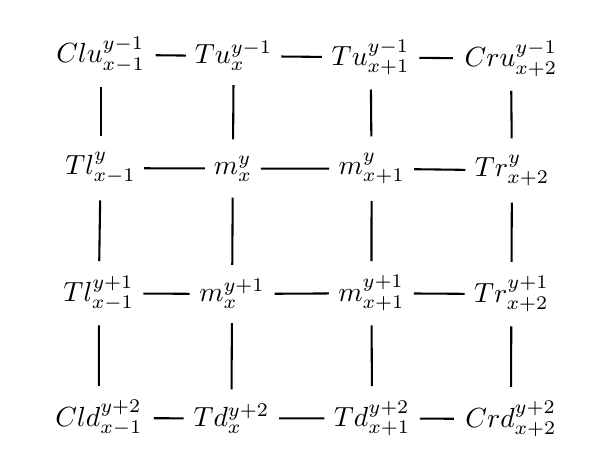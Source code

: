 \vspace{1cm}

\tikzset{every picture/.style={line width=0.75pt}} %set default line width to 0.75pt        

\begin{tikzpicture}[x=0.75pt,y=0.75pt,yscale=-1,xscale=1]
%uncomment if require: \path (0,503); %set diagram left start at 0, and has height of 503

% Text Node
\draw (187.37,86.03) node   {$m^{y}_{x+1}$};
% Text Node
\draw (120.53,85.97) node   {$m^{y}_{x}$};
% Text Node
\draw (120.13,146.43) node   {$m^{y+1}_{x}$};
% Text Node
\draw (187.27,146.03) node   {$m^{y+1}_{x+1}$};
% Text Node
\draw (120.9,31.8) node   {$Tu^{y-1}_{x}$};
% Text Node
\draw (186.9,32.4) node   {$Tu^{y-1}_{x+1}$};
% Text Node
\draw (187.6,206.3) node   {$Td^{y+2}_{x+1}$};
% Text Node
\draw (119.8,206.4) node   {$Td^{y+2}_{x}$};
% Text Node
\draw (255,86.9) node   {$Tr^{y}_{x+2}$};
% Text Node
\draw (254.7,146.5) node   {$Tr^{y+1}_{x+2}$};
% Text Node
\draw (56.8,85.8) node   {$Tl^{y}_{x-1}$};
% Text Node
\draw (55.9,146.1) node   {$Tl^{y+1}_{x-1}$};
% Text Node
\draw (56.8,31.1) node   {$Clu^{y-1}_{x-1}$};
% Text Node
\draw (254.5,33.1) node   {$Cru^{y-1}_{x+2}$};
% Text Node
\draw (254.5,206.7) node   {$Crd^{y+2}_{x+2}$};
% Text Node
\draw (56,206.2) node   {$Cld^{y+2}_{x-1}$};
% Connection
\draw    (134.03,85.98) -- (166.87,86.01) ;


% Connection
\draw    (120.44,99.97) -- (120.23,132.43) ;


% Connection
\draw    (140.63,146.31) -- (166.77,146.16) ;


% Connection
\draw    (187.34,101.53) -- (187.29,130.53) ;


% Connection
\draw    (83.3,31.39) -- (97.9,31.55) ;


% Connection
\draw    (143.9,32.01) -- (163.4,32.19) ;


% Connection
\draw    (210.4,32.64) -- (226.5,32.81) ;


% Connection
\draw    (77.8,85.85) -- (107.03,85.93) ;


% Connection
\draw    (77.4,146.21) -- (99.63,146.33) ;


% Connection
\draw    (207.87,86.3) -- (232.5,86.61) ;


% Connection
\draw    (207.77,146.18) -- (232.2,146.34) ;


% Connection
\draw    (82.5,206.28) -- (96.8,206.33) ;


% Connection
\draw    (142.8,206.37) -- (164.6,206.33) ;


% Connection
\draw    (210.6,206.44) -- (227,206.54) ;


% Connection
\draw    (56.8,46.6) -- (56.8,70.3) ;


% Connection
\draw    (56.57,101.3) -- (56.13,130.6) ;


% Connection
\draw    (55.93,161.6) -- (55.97,190.7) ;


% Connection
\draw    (120.81,45.8) -- (120.63,71.97) ;


% Connection
\draw    (120.06,160.43) -- (119.88,192.4) ;


% Connection
\draw    (187.35,161.53) -- (187.51,190.8) ;


% Connection
\draw    (187.03,47.9) -- (187.23,70.53) ;


% Connection
\draw    (254.64,48.6) -- (254.86,71.4) ;


% Connection
\draw    (254.92,102.4) -- (254.78,131) ;


% Connection
\draw    (254.65,162) -- (254.55,191.2) ;



\end{tikzpicture}